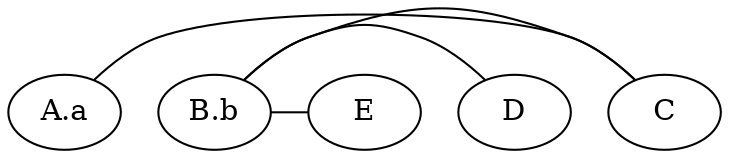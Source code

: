 graph {
    { rank=same;"A.a";"B.b";"C";"D";"E";}
"A.a" -- "C" 
"B.b" -- "C" 
"B.b" -- "D" 
"B.b" -- "E" 
}